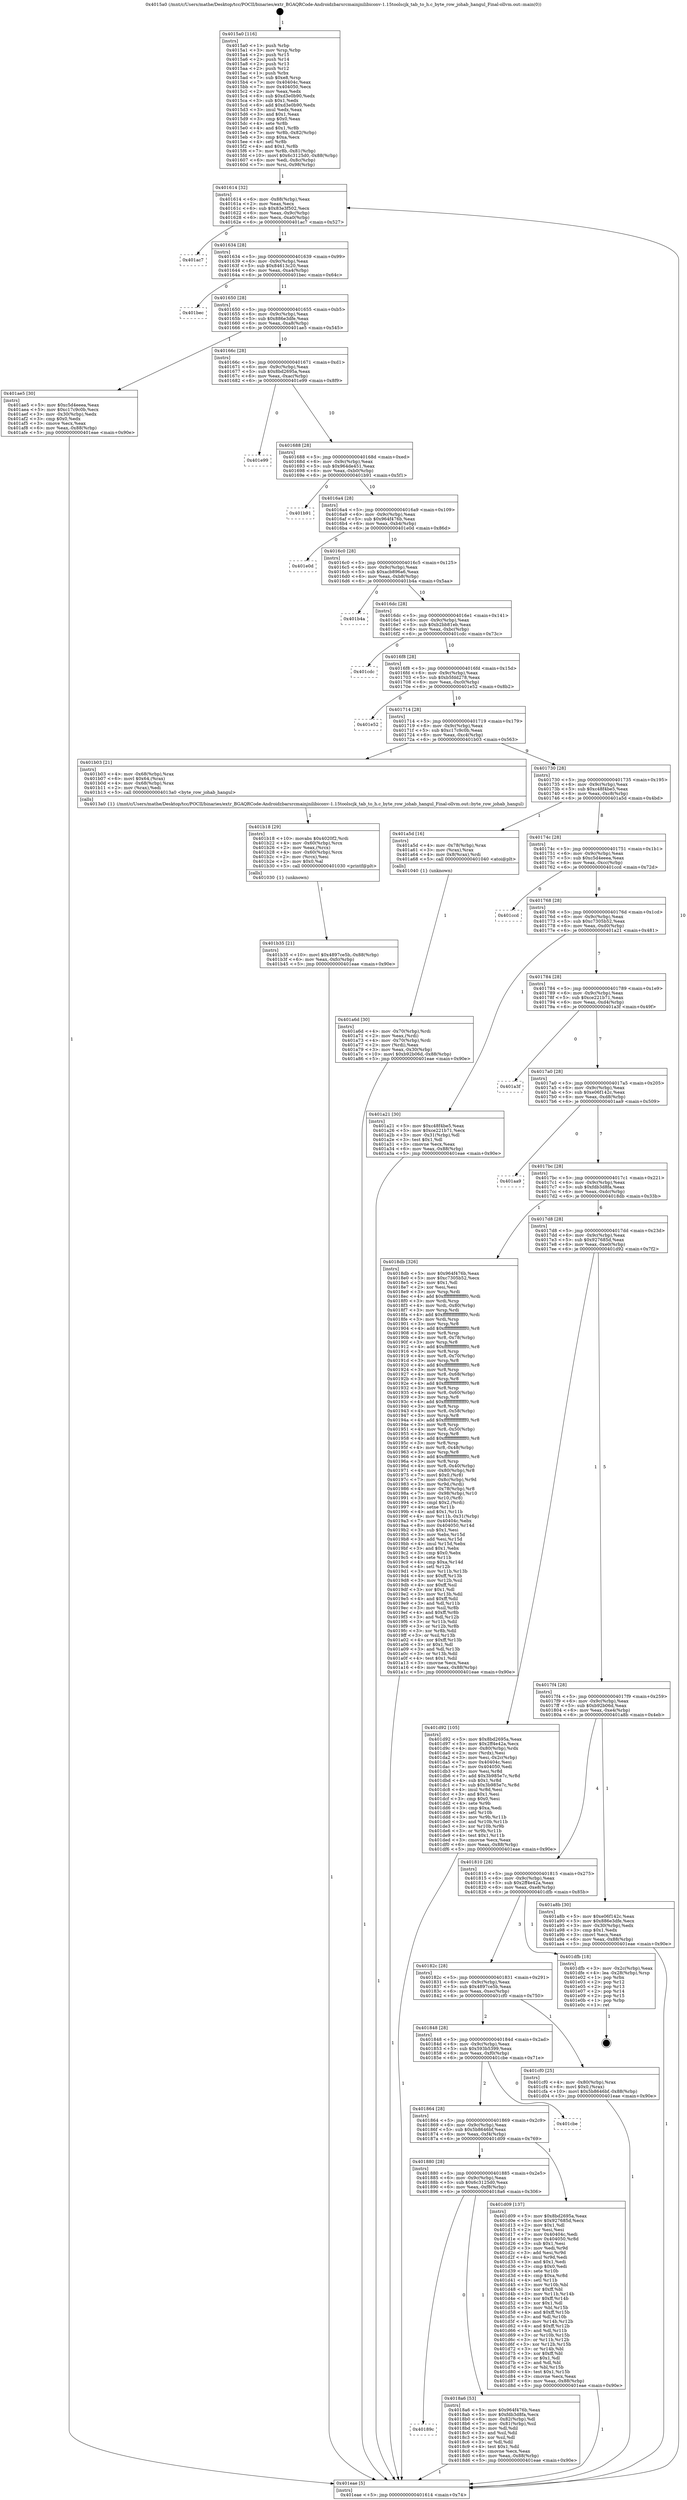 digraph "0x4015a0" {
  label = "0x4015a0 (/mnt/c/Users/mathe/Desktop/tcc/POCII/binaries/extr_BGAQRCode-Androidzbarsrcmainjnilibiconv-1.15toolscjk_tab_to_h.c_byte_row_johab_hangul_Final-ollvm.out::main(0))"
  labelloc = "t"
  node[shape=record]

  Entry [label="",width=0.3,height=0.3,shape=circle,fillcolor=black,style=filled]
  "0x401614" [label="{
     0x401614 [32]\l
     | [instrs]\l
     &nbsp;&nbsp;0x401614 \<+6\>: mov -0x88(%rbp),%eax\l
     &nbsp;&nbsp;0x40161a \<+2\>: mov %eax,%ecx\l
     &nbsp;&nbsp;0x40161c \<+6\>: sub $0x83e3f502,%ecx\l
     &nbsp;&nbsp;0x401622 \<+6\>: mov %eax,-0x9c(%rbp)\l
     &nbsp;&nbsp;0x401628 \<+6\>: mov %ecx,-0xa0(%rbp)\l
     &nbsp;&nbsp;0x40162e \<+6\>: je 0000000000401ac7 \<main+0x527\>\l
  }"]
  "0x401ac7" [label="{
     0x401ac7\l
  }", style=dashed]
  "0x401634" [label="{
     0x401634 [28]\l
     | [instrs]\l
     &nbsp;&nbsp;0x401634 \<+5\>: jmp 0000000000401639 \<main+0x99\>\l
     &nbsp;&nbsp;0x401639 \<+6\>: mov -0x9c(%rbp),%eax\l
     &nbsp;&nbsp;0x40163f \<+5\>: sub $0x84613c20,%eax\l
     &nbsp;&nbsp;0x401644 \<+6\>: mov %eax,-0xa4(%rbp)\l
     &nbsp;&nbsp;0x40164a \<+6\>: je 0000000000401bec \<main+0x64c\>\l
  }"]
  Exit [label="",width=0.3,height=0.3,shape=circle,fillcolor=black,style=filled,peripheries=2]
  "0x401bec" [label="{
     0x401bec\l
  }", style=dashed]
  "0x401650" [label="{
     0x401650 [28]\l
     | [instrs]\l
     &nbsp;&nbsp;0x401650 \<+5\>: jmp 0000000000401655 \<main+0xb5\>\l
     &nbsp;&nbsp;0x401655 \<+6\>: mov -0x9c(%rbp),%eax\l
     &nbsp;&nbsp;0x40165b \<+5\>: sub $0x886e3dfe,%eax\l
     &nbsp;&nbsp;0x401660 \<+6\>: mov %eax,-0xa8(%rbp)\l
     &nbsp;&nbsp;0x401666 \<+6\>: je 0000000000401ae5 \<main+0x545\>\l
  }"]
  "0x401b35" [label="{
     0x401b35 [21]\l
     | [instrs]\l
     &nbsp;&nbsp;0x401b35 \<+10\>: movl $0x4897ce5b,-0x88(%rbp)\l
     &nbsp;&nbsp;0x401b3f \<+6\>: mov %eax,-0xfc(%rbp)\l
     &nbsp;&nbsp;0x401b45 \<+5\>: jmp 0000000000401eae \<main+0x90e\>\l
  }"]
  "0x401ae5" [label="{
     0x401ae5 [30]\l
     | [instrs]\l
     &nbsp;&nbsp;0x401ae5 \<+5\>: mov $0xc5d4eeea,%eax\l
     &nbsp;&nbsp;0x401aea \<+5\>: mov $0xc17c9c0b,%ecx\l
     &nbsp;&nbsp;0x401aef \<+3\>: mov -0x30(%rbp),%edx\l
     &nbsp;&nbsp;0x401af2 \<+3\>: cmp $0x0,%edx\l
     &nbsp;&nbsp;0x401af5 \<+3\>: cmove %ecx,%eax\l
     &nbsp;&nbsp;0x401af8 \<+6\>: mov %eax,-0x88(%rbp)\l
     &nbsp;&nbsp;0x401afe \<+5\>: jmp 0000000000401eae \<main+0x90e\>\l
  }"]
  "0x40166c" [label="{
     0x40166c [28]\l
     | [instrs]\l
     &nbsp;&nbsp;0x40166c \<+5\>: jmp 0000000000401671 \<main+0xd1\>\l
     &nbsp;&nbsp;0x401671 \<+6\>: mov -0x9c(%rbp),%eax\l
     &nbsp;&nbsp;0x401677 \<+5\>: sub $0x8bd2695a,%eax\l
     &nbsp;&nbsp;0x40167c \<+6\>: mov %eax,-0xac(%rbp)\l
     &nbsp;&nbsp;0x401682 \<+6\>: je 0000000000401e99 \<main+0x8f9\>\l
  }"]
  "0x401b18" [label="{
     0x401b18 [29]\l
     | [instrs]\l
     &nbsp;&nbsp;0x401b18 \<+10\>: movabs $0x4020f2,%rdi\l
     &nbsp;&nbsp;0x401b22 \<+4\>: mov -0x60(%rbp),%rcx\l
     &nbsp;&nbsp;0x401b26 \<+2\>: mov %eax,(%rcx)\l
     &nbsp;&nbsp;0x401b28 \<+4\>: mov -0x60(%rbp),%rcx\l
     &nbsp;&nbsp;0x401b2c \<+2\>: mov (%rcx),%esi\l
     &nbsp;&nbsp;0x401b2e \<+2\>: mov $0x0,%al\l
     &nbsp;&nbsp;0x401b30 \<+5\>: call 0000000000401030 \<printf@plt\>\l
     | [calls]\l
     &nbsp;&nbsp;0x401030 \{1\} (unknown)\l
  }"]
  "0x401e99" [label="{
     0x401e99\l
  }", style=dashed]
  "0x401688" [label="{
     0x401688 [28]\l
     | [instrs]\l
     &nbsp;&nbsp;0x401688 \<+5\>: jmp 000000000040168d \<main+0xed\>\l
     &nbsp;&nbsp;0x40168d \<+6\>: mov -0x9c(%rbp),%eax\l
     &nbsp;&nbsp;0x401693 \<+5\>: sub $0x964de451,%eax\l
     &nbsp;&nbsp;0x401698 \<+6\>: mov %eax,-0xb0(%rbp)\l
     &nbsp;&nbsp;0x40169e \<+6\>: je 0000000000401b91 \<main+0x5f1\>\l
  }"]
  "0x401a6d" [label="{
     0x401a6d [30]\l
     | [instrs]\l
     &nbsp;&nbsp;0x401a6d \<+4\>: mov -0x70(%rbp),%rdi\l
     &nbsp;&nbsp;0x401a71 \<+2\>: mov %eax,(%rdi)\l
     &nbsp;&nbsp;0x401a73 \<+4\>: mov -0x70(%rbp),%rdi\l
     &nbsp;&nbsp;0x401a77 \<+2\>: mov (%rdi),%eax\l
     &nbsp;&nbsp;0x401a79 \<+3\>: mov %eax,-0x30(%rbp)\l
     &nbsp;&nbsp;0x401a7c \<+10\>: movl $0xb92b06d,-0x88(%rbp)\l
     &nbsp;&nbsp;0x401a86 \<+5\>: jmp 0000000000401eae \<main+0x90e\>\l
  }"]
  "0x401b91" [label="{
     0x401b91\l
  }", style=dashed]
  "0x4016a4" [label="{
     0x4016a4 [28]\l
     | [instrs]\l
     &nbsp;&nbsp;0x4016a4 \<+5\>: jmp 00000000004016a9 \<main+0x109\>\l
     &nbsp;&nbsp;0x4016a9 \<+6\>: mov -0x9c(%rbp),%eax\l
     &nbsp;&nbsp;0x4016af \<+5\>: sub $0x964f476b,%eax\l
     &nbsp;&nbsp;0x4016b4 \<+6\>: mov %eax,-0xb4(%rbp)\l
     &nbsp;&nbsp;0x4016ba \<+6\>: je 0000000000401e0d \<main+0x86d\>\l
  }"]
  "0x4015a0" [label="{
     0x4015a0 [116]\l
     | [instrs]\l
     &nbsp;&nbsp;0x4015a0 \<+1\>: push %rbp\l
     &nbsp;&nbsp;0x4015a1 \<+3\>: mov %rsp,%rbp\l
     &nbsp;&nbsp;0x4015a4 \<+2\>: push %r15\l
     &nbsp;&nbsp;0x4015a6 \<+2\>: push %r14\l
     &nbsp;&nbsp;0x4015a8 \<+2\>: push %r13\l
     &nbsp;&nbsp;0x4015aa \<+2\>: push %r12\l
     &nbsp;&nbsp;0x4015ac \<+1\>: push %rbx\l
     &nbsp;&nbsp;0x4015ad \<+7\>: sub $0xe8,%rsp\l
     &nbsp;&nbsp;0x4015b4 \<+7\>: mov 0x40404c,%eax\l
     &nbsp;&nbsp;0x4015bb \<+7\>: mov 0x404050,%ecx\l
     &nbsp;&nbsp;0x4015c2 \<+2\>: mov %eax,%edx\l
     &nbsp;&nbsp;0x4015c4 \<+6\>: sub $0xd3e0b90,%edx\l
     &nbsp;&nbsp;0x4015ca \<+3\>: sub $0x1,%edx\l
     &nbsp;&nbsp;0x4015cd \<+6\>: add $0xd3e0b90,%edx\l
     &nbsp;&nbsp;0x4015d3 \<+3\>: imul %edx,%eax\l
     &nbsp;&nbsp;0x4015d6 \<+3\>: and $0x1,%eax\l
     &nbsp;&nbsp;0x4015d9 \<+3\>: cmp $0x0,%eax\l
     &nbsp;&nbsp;0x4015dc \<+4\>: sete %r8b\l
     &nbsp;&nbsp;0x4015e0 \<+4\>: and $0x1,%r8b\l
     &nbsp;&nbsp;0x4015e4 \<+7\>: mov %r8b,-0x82(%rbp)\l
     &nbsp;&nbsp;0x4015eb \<+3\>: cmp $0xa,%ecx\l
     &nbsp;&nbsp;0x4015ee \<+4\>: setl %r8b\l
     &nbsp;&nbsp;0x4015f2 \<+4\>: and $0x1,%r8b\l
     &nbsp;&nbsp;0x4015f6 \<+7\>: mov %r8b,-0x81(%rbp)\l
     &nbsp;&nbsp;0x4015fd \<+10\>: movl $0x6c3125d0,-0x88(%rbp)\l
     &nbsp;&nbsp;0x401607 \<+6\>: mov %edi,-0x8c(%rbp)\l
     &nbsp;&nbsp;0x40160d \<+7\>: mov %rsi,-0x98(%rbp)\l
  }"]
  "0x401e0d" [label="{
     0x401e0d\l
  }", style=dashed]
  "0x4016c0" [label="{
     0x4016c0 [28]\l
     | [instrs]\l
     &nbsp;&nbsp;0x4016c0 \<+5\>: jmp 00000000004016c5 \<main+0x125\>\l
     &nbsp;&nbsp;0x4016c5 \<+6\>: mov -0x9c(%rbp),%eax\l
     &nbsp;&nbsp;0x4016cb \<+5\>: sub $0xacb896a6,%eax\l
     &nbsp;&nbsp;0x4016d0 \<+6\>: mov %eax,-0xb8(%rbp)\l
     &nbsp;&nbsp;0x4016d6 \<+6\>: je 0000000000401b4a \<main+0x5aa\>\l
  }"]
  "0x401eae" [label="{
     0x401eae [5]\l
     | [instrs]\l
     &nbsp;&nbsp;0x401eae \<+5\>: jmp 0000000000401614 \<main+0x74\>\l
  }"]
  "0x401b4a" [label="{
     0x401b4a\l
  }", style=dashed]
  "0x4016dc" [label="{
     0x4016dc [28]\l
     | [instrs]\l
     &nbsp;&nbsp;0x4016dc \<+5\>: jmp 00000000004016e1 \<main+0x141\>\l
     &nbsp;&nbsp;0x4016e1 \<+6\>: mov -0x9c(%rbp),%eax\l
     &nbsp;&nbsp;0x4016e7 \<+5\>: sub $0xb2bb81eb,%eax\l
     &nbsp;&nbsp;0x4016ec \<+6\>: mov %eax,-0xbc(%rbp)\l
     &nbsp;&nbsp;0x4016f2 \<+6\>: je 0000000000401cdc \<main+0x73c\>\l
  }"]
  "0x40189c" [label="{
     0x40189c\l
  }", style=dashed]
  "0x401cdc" [label="{
     0x401cdc\l
  }", style=dashed]
  "0x4016f8" [label="{
     0x4016f8 [28]\l
     | [instrs]\l
     &nbsp;&nbsp;0x4016f8 \<+5\>: jmp 00000000004016fd \<main+0x15d\>\l
     &nbsp;&nbsp;0x4016fd \<+6\>: mov -0x9c(%rbp),%eax\l
     &nbsp;&nbsp;0x401703 \<+5\>: sub $0xb5fdd278,%eax\l
     &nbsp;&nbsp;0x401708 \<+6\>: mov %eax,-0xc0(%rbp)\l
     &nbsp;&nbsp;0x40170e \<+6\>: je 0000000000401e52 \<main+0x8b2\>\l
  }"]
  "0x4018a6" [label="{
     0x4018a6 [53]\l
     | [instrs]\l
     &nbsp;&nbsp;0x4018a6 \<+5\>: mov $0x964f476b,%eax\l
     &nbsp;&nbsp;0x4018ab \<+5\>: mov $0xfdb3d8fa,%ecx\l
     &nbsp;&nbsp;0x4018b0 \<+6\>: mov -0x82(%rbp),%dl\l
     &nbsp;&nbsp;0x4018b6 \<+7\>: mov -0x81(%rbp),%sil\l
     &nbsp;&nbsp;0x4018bd \<+3\>: mov %dl,%dil\l
     &nbsp;&nbsp;0x4018c0 \<+3\>: and %sil,%dil\l
     &nbsp;&nbsp;0x4018c3 \<+3\>: xor %sil,%dl\l
     &nbsp;&nbsp;0x4018c6 \<+3\>: or %dl,%dil\l
     &nbsp;&nbsp;0x4018c9 \<+4\>: test $0x1,%dil\l
     &nbsp;&nbsp;0x4018cd \<+3\>: cmovne %ecx,%eax\l
     &nbsp;&nbsp;0x4018d0 \<+6\>: mov %eax,-0x88(%rbp)\l
     &nbsp;&nbsp;0x4018d6 \<+5\>: jmp 0000000000401eae \<main+0x90e\>\l
  }"]
  "0x401e52" [label="{
     0x401e52\l
  }", style=dashed]
  "0x401714" [label="{
     0x401714 [28]\l
     | [instrs]\l
     &nbsp;&nbsp;0x401714 \<+5\>: jmp 0000000000401719 \<main+0x179\>\l
     &nbsp;&nbsp;0x401719 \<+6\>: mov -0x9c(%rbp),%eax\l
     &nbsp;&nbsp;0x40171f \<+5\>: sub $0xc17c9c0b,%eax\l
     &nbsp;&nbsp;0x401724 \<+6\>: mov %eax,-0xc4(%rbp)\l
     &nbsp;&nbsp;0x40172a \<+6\>: je 0000000000401b03 \<main+0x563\>\l
  }"]
  "0x401880" [label="{
     0x401880 [28]\l
     | [instrs]\l
     &nbsp;&nbsp;0x401880 \<+5\>: jmp 0000000000401885 \<main+0x2e5\>\l
     &nbsp;&nbsp;0x401885 \<+6\>: mov -0x9c(%rbp),%eax\l
     &nbsp;&nbsp;0x40188b \<+5\>: sub $0x6c3125d0,%eax\l
     &nbsp;&nbsp;0x401890 \<+6\>: mov %eax,-0xf8(%rbp)\l
     &nbsp;&nbsp;0x401896 \<+6\>: je 00000000004018a6 \<main+0x306\>\l
  }"]
  "0x401b03" [label="{
     0x401b03 [21]\l
     | [instrs]\l
     &nbsp;&nbsp;0x401b03 \<+4\>: mov -0x68(%rbp),%rax\l
     &nbsp;&nbsp;0x401b07 \<+6\>: movl $0x64,(%rax)\l
     &nbsp;&nbsp;0x401b0d \<+4\>: mov -0x68(%rbp),%rax\l
     &nbsp;&nbsp;0x401b11 \<+2\>: mov (%rax),%edi\l
     &nbsp;&nbsp;0x401b13 \<+5\>: call 00000000004013a0 \<byte_row_johab_hangul\>\l
     | [calls]\l
     &nbsp;&nbsp;0x4013a0 \{1\} (/mnt/c/Users/mathe/Desktop/tcc/POCII/binaries/extr_BGAQRCode-Androidzbarsrcmainjnilibiconv-1.15toolscjk_tab_to_h.c_byte_row_johab_hangul_Final-ollvm.out::byte_row_johab_hangul)\l
  }"]
  "0x401730" [label="{
     0x401730 [28]\l
     | [instrs]\l
     &nbsp;&nbsp;0x401730 \<+5\>: jmp 0000000000401735 \<main+0x195\>\l
     &nbsp;&nbsp;0x401735 \<+6\>: mov -0x9c(%rbp),%eax\l
     &nbsp;&nbsp;0x40173b \<+5\>: sub $0xc48f4be5,%eax\l
     &nbsp;&nbsp;0x401740 \<+6\>: mov %eax,-0xc8(%rbp)\l
     &nbsp;&nbsp;0x401746 \<+6\>: je 0000000000401a5d \<main+0x4bd\>\l
  }"]
  "0x401d09" [label="{
     0x401d09 [137]\l
     | [instrs]\l
     &nbsp;&nbsp;0x401d09 \<+5\>: mov $0x8bd2695a,%eax\l
     &nbsp;&nbsp;0x401d0e \<+5\>: mov $0x927685d,%ecx\l
     &nbsp;&nbsp;0x401d13 \<+2\>: mov $0x1,%dl\l
     &nbsp;&nbsp;0x401d15 \<+2\>: xor %esi,%esi\l
     &nbsp;&nbsp;0x401d17 \<+7\>: mov 0x40404c,%edi\l
     &nbsp;&nbsp;0x401d1e \<+8\>: mov 0x404050,%r8d\l
     &nbsp;&nbsp;0x401d26 \<+3\>: sub $0x1,%esi\l
     &nbsp;&nbsp;0x401d29 \<+3\>: mov %edi,%r9d\l
     &nbsp;&nbsp;0x401d2c \<+3\>: add %esi,%r9d\l
     &nbsp;&nbsp;0x401d2f \<+4\>: imul %r9d,%edi\l
     &nbsp;&nbsp;0x401d33 \<+3\>: and $0x1,%edi\l
     &nbsp;&nbsp;0x401d36 \<+3\>: cmp $0x0,%edi\l
     &nbsp;&nbsp;0x401d39 \<+4\>: sete %r10b\l
     &nbsp;&nbsp;0x401d3d \<+4\>: cmp $0xa,%r8d\l
     &nbsp;&nbsp;0x401d41 \<+4\>: setl %r11b\l
     &nbsp;&nbsp;0x401d45 \<+3\>: mov %r10b,%bl\l
     &nbsp;&nbsp;0x401d48 \<+3\>: xor $0xff,%bl\l
     &nbsp;&nbsp;0x401d4b \<+3\>: mov %r11b,%r14b\l
     &nbsp;&nbsp;0x401d4e \<+4\>: xor $0xff,%r14b\l
     &nbsp;&nbsp;0x401d52 \<+3\>: xor $0x1,%dl\l
     &nbsp;&nbsp;0x401d55 \<+3\>: mov %bl,%r15b\l
     &nbsp;&nbsp;0x401d58 \<+4\>: and $0xff,%r15b\l
     &nbsp;&nbsp;0x401d5c \<+3\>: and %dl,%r10b\l
     &nbsp;&nbsp;0x401d5f \<+3\>: mov %r14b,%r12b\l
     &nbsp;&nbsp;0x401d62 \<+4\>: and $0xff,%r12b\l
     &nbsp;&nbsp;0x401d66 \<+3\>: and %dl,%r11b\l
     &nbsp;&nbsp;0x401d69 \<+3\>: or %r10b,%r15b\l
     &nbsp;&nbsp;0x401d6c \<+3\>: or %r11b,%r12b\l
     &nbsp;&nbsp;0x401d6f \<+3\>: xor %r12b,%r15b\l
     &nbsp;&nbsp;0x401d72 \<+3\>: or %r14b,%bl\l
     &nbsp;&nbsp;0x401d75 \<+3\>: xor $0xff,%bl\l
     &nbsp;&nbsp;0x401d78 \<+3\>: or $0x1,%dl\l
     &nbsp;&nbsp;0x401d7b \<+2\>: and %dl,%bl\l
     &nbsp;&nbsp;0x401d7d \<+3\>: or %bl,%r15b\l
     &nbsp;&nbsp;0x401d80 \<+4\>: test $0x1,%r15b\l
     &nbsp;&nbsp;0x401d84 \<+3\>: cmovne %ecx,%eax\l
     &nbsp;&nbsp;0x401d87 \<+6\>: mov %eax,-0x88(%rbp)\l
     &nbsp;&nbsp;0x401d8d \<+5\>: jmp 0000000000401eae \<main+0x90e\>\l
  }"]
  "0x401a5d" [label="{
     0x401a5d [16]\l
     | [instrs]\l
     &nbsp;&nbsp;0x401a5d \<+4\>: mov -0x78(%rbp),%rax\l
     &nbsp;&nbsp;0x401a61 \<+3\>: mov (%rax),%rax\l
     &nbsp;&nbsp;0x401a64 \<+4\>: mov 0x8(%rax),%rdi\l
     &nbsp;&nbsp;0x401a68 \<+5\>: call 0000000000401040 \<atoi@plt\>\l
     | [calls]\l
     &nbsp;&nbsp;0x401040 \{1\} (unknown)\l
  }"]
  "0x40174c" [label="{
     0x40174c [28]\l
     | [instrs]\l
     &nbsp;&nbsp;0x40174c \<+5\>: jmp 0000000000401751 \<main+0x1b1\>\l
     &nbsp;&nbsp;0x401751 \<+6\>: mov -0x9c(%rbp),%eax\l
     &nbsp;&nbsp;0x401757 \<+5\>: sub $0xc5d4eeea,%eax\l
     &nbsp;&nbsp;0x40175c \<+6\>: mov %eax,-0xcc(%rbp)\l
     &nbsp;&nbsp;0x401762 \<+6\>: je 0000000000401ccd \<main+0x72d\>\l
  }"]
  "0x401864" [label="{
     0x401864 [28]\l
     | [instrs]\l
     &nbsp;&nbsp;0x401864 \<+5\>: jmp 0000000000401869 \<main+0x2c9\>\l
     &nbsp;&nbsp;0x401869 \<+6\>: mov -0x9c(%rbp),%eax\l
     &nbsp;&nbsp;0x40186f \<+5\>: sub $0x5b8646bf,%eax\l
     &nbsp;&nbsp;0x401874 \<+6\>: mov %eax,-0xf4(%rbp)\l
     &nbsp;&nbsp;0x40187a \<+6\>: je 0000000000401d09 \<main+0x769\>\l
  }"]
  "0x401ccd" [label="{
     0x401ccd\l
  }", style=dashed]
  "0x401768" [label="{
     0x401768 [28]\l
     | [instrs]\l
     &nbsp;&nbsp;0x401768 \<+5\>: jmp 000000000040176d \<main+0x1cd\>\l
     &nbsp;&nbsp;0x40176d \<+6\>: mov -0x9c(%rbp),%eax\l
     &nbsp;&nbsp;0x401773 \<+5\>: sub $0xc7305b52,%eax\l
     &nbsp;&nbsp;0x401778 \<+6\>: mov %eax,-0xd0(%rbp)\l
     &nbsp;&nbsp;0x40177e \<+6\>: je 0000000000401a21 \<main+0x481\>\l
  }"]
  "0x401cbe" [label="{
     0x401cbe\l
  }", style=dashed]
  "0x401a21" [label="{
     0x401a21 [30]\l
     | [instrs]\l
     &nbsp;&nbsp;0x401a21 \<+5\>: mov $0xc48f4be5,%eax\l
     &nbsp;&nbsp;0x401a26 \<+5\>: mov $0xce221b71,%ecx\l
     &nbsp;&nbsp;0x401a2b \<+3\>: mov -0x31(%rbp),%dl\l
     &nbsp;&nbsp;0x401a2e \<+3\>: test $0x1,%dl\l
     &nbsp;&nbsp;0x401a31 \<+3\>: cmovne %ecx,%eax\l
     &nbsp;&nbsp;0x401a34 \<+6\>: mov %eax,-0x88(%rbp)\l
     &nbsp;&nbsp;0x401a3a \<+5\>: jmp 0000000000401eae \<main+0x90e\>\l
  }"]
  "0x401784" [label="{
     0x401784 [28]\l
     | [instrs]\l
     &nbsp;&nbsp;0x401784 \<+5\>: jmp 0000000000401789 \<main+0x1e9\>\l
     &nbsp;&nbsp;0x401789 \<+6\>: mov -0x9c(%rbp),%eax\l
     &nbsp;&nbsp;0x40178f \<+5\>: sub $0xce221b71,%eax\l
     &nbsp;&nbsp;0x401794 \<+6\>: mov %eax,-0xd4(%rbp)\l
     &nbsp;&nbsp;0x40179a \<+6\>: je 0000000000401a3f \<main+0x49f\>\l
  }"]
  "0x401848" [label="{
     0x401848 [28]\l
     | [instrs]\l
     &nbsp;&nbsp;0x401848 \<+5\>: jmp 000000000040184d \<main+0x2ad\>\l
     &nbsp;&nbsp;0x40184d \<+6\>: mov -0x9c(%rbp),%eax\l
     &nbsp;&nbsp;0x401853 \<+5\>: sub $0x593b5399,%eax\l
     &nbsp;&nbsp;0x401858 \<+6\>: mov %eax,-0xf0(%rbp)\l
     &nbsp;&nbsp;0x40185e \<+6\>: je 0000000000401cbe \<main+0x71e\>\l
  }"]
  "0x401a3f" [label="{
     0x401a3f\l
  }", style=dashed]
  "0x4017a0" [label="{
     0x4017a0 [28]\l
     | [instrs]\l
     &nbsp;&nbsp;0x4017a0 \<+5\>: jmp 00000000004017a5 \<main+0x205\>\l
     &nbsp;&nbsp;0x4017a5 \<+6\>: mov -0x9c(%rbp),%eax\l
     &nbsp;&nbsp;0x4017ab \<+5\>: sub $0xe06f142c,%eax\l
     &nbsp;&nbsp;0x4017b0 \<+6\>: mov %eax,-0xd8(%rbp)\l
     &nbsp;&nbsp;0x4017b6 \<+6\>: je 0000000000401aa9 \<main+0x509\>\l
  }"]
  "0x401cf0" [label="{
     0x401cf0 [25]\l
     | [instrs]\l
     &nbsp;&nbsp;0x401cf0 \<+4\>: mov -0x80(%rbp),%rax\l
     &nbsp;&nbsp;0x401cf4 \<+6\>: movl $0x0,(%rax)\l
     &nbsp;&nbsp;0x401cfa \<+10\>: movl $0x5b8646bf,-0x88(%rbp)\l
     &nbsp;&nbsp;0x401d04 \<+5\>: jmp 0000000000401eae \<main+0x90e\>\l
  }"]
  "0x401aa9" [label="{
     0x401aa9\l
  }", style=dashed]
  "0x4017bc" [label="{
     0x4017bc [28]\l
     | [instrs]\l
     &nbsp;&nbsp;0x4017bc \<+5\>: jmp 00000000004017c1 \<main+0x221\>\l
     &nbsp;&nbsp;0x4017c1 \<+6\>: mov -0x9c(%rbp),%eax\l
     &nbsp;&nbsp;0x4017c7 \<+5\>: sub $0xfdb3d8fa,%eax\l
     &nbsp;&nbsp;0x4017cc \<+6\>: mov %eax,-0xdc(%rbp)\l
     &nbsp;&nbsp;0x4017d2 \<+6\>: je 00000000004018db \<main+0x33b\>\l
  }"]
  "0x40182c" [label="{
     0x40182c [28]\l
     | [instrs]\l
     &nbsp;&nbsp;0x40182c \<+5\>: jmp 0000000000401831 \<main+0x291\>\l
     &nbsp;&nbsp;0x401831 \<+6\>: mov -0x9c(%rbp),%eax\l
     &nbsp;&nbsp;0x401837 \<+5\>: sub $0x4897ce5b,%eax\l
     &nbsp;&nbsp;0x40183c \<+6\>: mov %eax,-0xec(%rbp)\l
     &nbsp;&nbsp;0x401842 \<+6\>: je 0000000000401cf0 \<main+0x750\>\l
  }"]
  "0x4018db" [label="{
     0x4018db [326]\l
     | [instrs]\l
     &nbsp;&nbsp;0x4018db \<+5\>: mov $0x964f476b,%eax\l
     &nbsp;&nbsp;0x4018e0 \<+5\>: mov $0xc7305b52,%ecx\l
     &nbsp;&nbsp;0x4018e5 \<+2\>: mov $0x1,%dl\l
     &nbsp;&nbsp;0x4018e7 \<+2\>: xor %esi,%esi\l
     &nbsp;&nbsp;0x4018e9 \<+3\>: mov %rsp,%rdi\l
     &nbsp;&nbsp;0x4018ec \<+4\>: add $0xfffffffffffffff0,%rdi\l
     &nbsp;&nbsp;0x4018f0 \<+3\>: mov %rdi,%rsp\l
     &nbsp;&nbsp;0x4018f3 \<+4\>: mov %rdi,-0x80(%rbp)\l
     &nbsp;&nbsp;0x4018f7 \<+3\>: mov %rsp,%rdi\l
     &nbsp;&nbsp;0x4018fa \<+4\>: add $0xfffffffffffffff0,%rdi\l
     &nbsp;&nbsp;0x4018fe \<+3\>: mov %rdi,%rsp\l
     &nbsp;&nbsp;0x401901 \<+3\>: mov %rsp,%r8\l
     &nbsp;&nbsp;0x401904 \<+4\>: add $0xfffffffffffffff0,%r8\l
     &nbsp;&nbsp;0x401908 \<+3\>: mov %r8,%rsp\l
     &nbsp;&nbsp;0x40190b \<+4\>: mov %r8,-0x78(%rbp)\l
     &nbsp;&nbsp;0x40190f \<+3\>: mov %rsp,%r8\l
     &nbsp;&nbsp;0x401912 \<+4\>: add $0xfffffffffffffff0,%r8\l
     &nbsp;&nbsp;0x401916 \<+3\>: mov %r8,%rsp\l
     &nbsp;&nbsp;0x401919 \<+4\>: mov %r8,-0x70(%rbp)\l
     &nbsp;&nbsp;0x40191d \<+3\>: mov %rsp,%r8\l
     &nbsp;&nbsp;0x401920 \<+4\>: add $0xfffffffffffffff0,%r8\l
     &nbsp;&nbsp;0x401924 \<+3\>: mov %r8,%rsp\l
     &nbsp;&nbsp;0x401927 \<+4\>: mov %r8,-0x68(%rbp)\l
     &nbsp;&nbsp;0x40192b \<+3\>: mov %rsp,%r8\l
     &nbsp;&nbsp;0x40192e \<+4\>: add $0xfffffffffffffff0,%r8\l
     &nbsp;&nbsp;0x401932 \<+3\>: mov %r8,%rsp\l
     &nbsp;&nbsp;0x401935 \<+4\>: mov %r8,-0x60(%rbp)\l
     &nbsp;&nbsp;0x401939 \<+3\>: mov %rsp,%r8\l
     &nbsp;&nbsp;0x40193c \<+4\>: add $0xfffffffffffffff0,%r8\l
     &nbsp;&nbsp;0x401940 \<+3\>: mov %r8,%rsp\l
     &nbsp;&nbsp;0x401943 \<+4\>: mov %r8,-0x58(%rbp)\l
     &nbsp;&nbsp;0x401947 \<+3\>: mov %rsp,%r8\l
     &nbsp;&nbsp;0x40194a \<+4\>: add $0xfffffffffffffff0,%r8\l
     &nbsp;&nbsp;0x40194e \<+3\>: mov %r8,%rsp\l
     &nbsp;&nbsp;0x401951 \<+4\>: mov %r8,-0x50(%rbp)\l
     &nbsp;&nbsp;0x401955 \<+3\>: mov %rsp,%r8\l
     &nbsp;&nbsp;0x401958 \<+4\>: add $0xfffffffffffffff0,%r8\l
     &nbsp;&nbsp;0x40195c \<+3\>: mov %r8,%rsp\l
     &nbsp;&nbsp;0x40195f \<+4\>: mov %r8,-0x48(%rbp)\l
     &nbsp;&nbsp;0x401963 \<+3\>: mov %rsp,%r8\l
     &nbsp;&nbsp;0x401966 \<+4\>: add $0xfffffffffffffff0,%r8\l
     &nbsp;&nbsp;0x40196a \<+3\>: mov %r8,%rsp\l
     &nbsp;&nbsp;0x40196d \<+4\>: mov %r8,-0x40(%rbp)\l
     &nbsp;&nbsp;0x401971 \<+4\>: mov -0x80(%rbp),%r8\l
     &nbsp;&nbsp;0x401975 \<+7\>: movl $0x0,(%r8)\l
     &nbsp;&nbsp;0x40197c \<+7\>: mov -0x8c(%rbp),%r9d\l
     &nbsp;&nbsp;0x401983 \<+3\>: mov %r9d,(%rdi)\l
     &nbsp;&nbsp;0x401986 \<+4\>: mov -0x78(%rbp),%r8\l
     &nbsp;&nbsp;0x40198a \<+7\>: mov -0x98(%rbp),%r10\l
     &nbsp;&nbsp;0x401991 \<+3\>: mov %r10,(%r8)\l
     &nbsp;&nbsp;0x401994 \<+3\>: cmpl $0x2,(%rdi)\l
     &nbsp;&nbsp;0x401997 \<+4\>: setne %r11b\l
     &nbsp;&nbsp;0x40199b \<+4\>: and $0x1,%r11b\l
     &nbsp;&nbsp;0x40199f \<+4\>: mov %r11b,-0x31(%rbp)\l
     &nbsp;&nbsp;0x4019a3 \<+7\>: mov 0x40404c,%ebx\l
     &nbsp;&nbsp;0x4019aa \<+8\>: mov 0x404050,%r14d\l
     &nbsp;&nbsp;0x4019b2 \<+3\>: sub $0x1,%esi\l
     &nbsp;&nbsp;0x4019b5 \<+3\>: mov %ebx,%r15d\l
     &nbsp;&nbsp;0x4019b8 \<+3\>: add %esi,%r15d\l
     &nbsp;&nbsp;0x4019bb \<+4\>: imul %r15d,%ebx\l
     &nbsp;&nbsp;0x4019bf \<+3\>: and $0x1,%ebx\l
     &nbsp;&nbsp;0x4019c2 \<+3\>: cmp $0x0,%ebx\l
     &nbsp;&nbsp;0x4019c5 \<+4\>: sete %r11b\l
     &nbsp;&nbsp;0x4019c9 \<+4\>: cmp $0xa,%r14d\l
     &nbsp;&nbsp;0x4019cd \<+4\>: setl %r12b\l
     &nbsp;&nbsp;0x4019d1 \<+3\>: mov %r11b,%r13b\l
     &nbsp;&nbsp;0x4019d4 \<+4\>: xor $0xff,%r13b\l
     &nbsp;&nbsp;0x4019d8 \<+3\>: mov %r12b,%sil\l
     &nbsp;&nbsp;0x4019db \<+4\>: xor $0xff,%sil\l
     &nbsp;&nbsp;0x4019df \<+3\>: xor $0x1,%dl\l
     &nbsp;&nbsp;0x4019e2 \<+3\>: mov %r13b,%dil\l
     &nbsp;&nbsp;0x4019e5 \<+4\>: and $0xff,%dil\l
     &nbsp;&nbsp;0x4019e9 \<+3\>: and %dl,%r11b\l
     &nbsp;&nbsp;0x4019ec \<+3\>: mov %sil,%r8b\l
     &nbsp;&nbsp;0x4019ef \<+4\>: and $0xff,%r8b\l
     &nbsp;&nbsp;0x4019f3 \<+3\>: and %dl,%r12b\l
     &nbsp;&nbsp;0x4019f6 \<+3\>: or %r11b,%dil\l
     &nbsp;&nbsp;0x4019f9 \<+3\>: or %r12b,%r8b\l
     &nbsp;&nbsp;0x4019fc \<+3\>: xor %r8b,%dil\l
     &nbsp;&nbsp;0x4019ff \<+3\>: or %sil,%r13b\l
     &nbsp;&nbsp;0x401a02 \<+4\>: xor $0xff,%r13b\l
     &nbsp;&nbsp;0x401a06 \<+3\>: or $0x1,%dl\l
     &nbsp;&nbsp;0x401a09 \<+3\>: and %dl,%r13b\l
     &nbsp;&nbsp;0x401a0c \<+3\>: or %r13b,%dil\l
     &nbsp;&nbsp;0x401a0f \<+4\>: test $0x1,%dil\l
     &nbsp;&nbsp;0x401a13 \<+3\>: cmovne %ecx,%eax\l
     &nbsp;&nbsp;0x401a16 \<+6\>: mov %eax,-0x88(%rbp)\l
     &nbsp;&nbsp;0x401a1c \<+5\>: jmp 0000000000401eae \<main+0x90e\>\l
  }"]
  "0x4017d8" [label="{
     0x4017d8 [28]\l
     | [instrs]\l
     &nbsp;&nbsp;0x4017d8 \<+5\>: jmp 00000000004017dd \<main+0x23d\>\l
     &nbsp;&nbsp;0x4017dd \<+6\>: mov -0x9c(%rbp),%eax\l
     &nbsp;&nbsp;0x4017e3 \<+5\>: sub $0x927685d,%eax\l
     &nbsp;&nbsp;0x4017e8 \<+6\>: mov %eax,-0xe0(%rbp)\l
     &nbsp;&nbsp;0x4017ee \<+6\>: je 0000000000401d92 \<main+0x7f2\>\l
  }"]
  "0x401dfb" [label="{
     0x401dfb [18]\l
     | [instrs]\l
     &nbsp;&nbsp;0x401dfb \<+3\>: mov -0x2c(%rbp),%eax\l
     &nbsp;&nbsp;0x401dfe \<+4\>: lea -0x28(%rbp),%rsp\l
     &nbsp;&nbsp;0x401e02 \<+1\>: pop %rbx\l
     &nbsp;&nbsp;0x401e03 \<+2\>: pop %r12\l
     &nbsp;&nbsp;0x401e05 \<+2\>: pop %r13\l
     &nbsp;&nbsp;0x401e07 \<+2\>: pop %r14\l
     &nbsp;&nbsp;0x401e09 \<+2\>: pop %r15\l
     &nbsp;&nbsp;0x401e0b \<+1\>: pop %rbp\l
     &nbsp;&nbsp;0x401e0c \<+1\>: ret\l
  }"]
  "0x401d92" [label="{
     0x401d92 [105]\l
     | [instrs]\l
     &nbsp;&nbsp;0x401d92 \<+5\>: mov $0x8bd2695a,%eax\l
     &nbsp;&nbsp;0x401d97 \<+5\>: mov $0x2ff4e42a,%ecx\l
     &nbsp;&nbsp;0x401d9c \<+4\>: mov -0x80(%rbp),%rdx\l
     &nbsp;&nbsp;0x401da0 \<+2\>: mov (%rdx),%esi\l
     &nbsp;&nbsp;0x401da2 \<+3\>: mov %esi,-0x2c(%rbp)\l
     &nbsp;&nbsp;0x401da5 \<+7\>: mov 0x40404c,%esi\l
     &nbsp;&nbsp;0x401dac \<+7\>: mov 0x404050,%edi\l
     &nbsp;&nbsp;0x401db3 \<+3\>: mov %esi,%r8d\l
     &nbsp;&nbsp;0x401db6 \<+7\>: add $0x3b985e7c,%r8d\l
     &nbsp;&nbsp;0x401dbd \<+4\>: sub $0x1,%r8d\l
     &nbsp;&nbsp;0x401dc1 \<+7\>: sub $0x3b985e7c,%r8d\l
     &nbsp;&nbsp;0x401dc8 \<+4\>: imul %r8d,%esi\l
     &nbsp;&nbsp;0x401dcc \<+3\>: and $0x1,%esi\l
     &nbsp;&nbsp;0x401dcf \<+3\>: cmp $0x0,%esi\l
     &nbsp;&nbsp;0x401dd2 \<+4\>: sete %r9b\l
     &nbsp;&nbsp;0x401dd6 \<+3\>: cmp $0xa,%edi\l
     &nbsp;&nbsp;0x401dd9 \<+4\>: setl %r10b\l
     &nbsp;&nbsp;0x401ddd \<+3\>: mov %r9b,%r11b\l
     &nbsp;&nbsp;0x401de0 \<+3\>: and %r10b,%r11b\l
     &nbsp;&nbsp;0x401de3 \<+3\>: xor %r10b,%r9b\l
     &nbsp;&nbsp;0x401de6 \<+3\>: or %r9b,%r11b\l
     &nbsp;&nbsp;0x401de9 \<+4\>: test $0x1,%r11b\l
     &nbsp;&nbsp;0x401ded \<+3\>: cmovne %ecx,%eax\l
     &nbsp;&nbsp;0x401df0 \<+6\>: mov %eax,-0x88(%rbp)\l
     &nbsp;&nbsp;0x401df6 \<+5\>: jmp 0000000000401eae \<main+0x90e\>\l
  }"]
  "0x4017f4" [label="{
     0x4017f4 [28]\l
     | [instrs]\l
     &nbsp;&nbsp;0x4017f4 \<+5\>: jmp 00000000004017f9 \<main+0x259\>\l
     &nbsp;&nbsp;0x4017f9 \<+6\>: mov -0x9c(%rbp),%eax\l
     &nbsp;&nbsp;0x4017ff \<+5\>: sub $0xb92b06d,%eax\l
     &nbsp;&nbsp;0x401804 \<+6\>: mov %eax,-0xe4(%rbp)\l
     &nbsp;&nbsp;0x40180a \<+6\>: je 0000000000401a8b \<main+0x4eb\>\l
  }"]
  "0x401810" [label="{
     0x401810 [28]\l
     | [instrs]\l
     &nbsp;&nbsp;0x401810 \<+5\>: jmp 0000000000401815 \<main+0x275\>\l
     &nbsp;&nbsp;0x401815 \<+6\>: mov -0x9c(%rbp),%eax\l
     &nbsp;&nbsp;0x40181b \<+5\>: sub $0x2ff4e42a,%eax\l
     &nbsp;&nbsp;0x401820 \<+6\>: mov %eax,-0xe8(%rbp)\l
     &nbsp;&nbsp;0x401826 \<+6\>: je 0000000000401dfb \<main+0x85b\>\l
  }"]
  "0x401a8b" [label="{
     0x401a8b [30]\l
     | [instrs]\l
     &nbsp;&nbsp;0x401a8b \<+5\>: mov $0xe06f142c,%eax\l
     &nbsp;&nbsp;0x401a90 \<+5\>: mov $0x886e3dfe,%ecx\l
     &nbsp;&nbsp;0x401a95 \<+3\>: mov -0x30(%rbp),%edx\l
     &nbsp;&nbsp;0x401a98 \<+3\>: cmp $0x1,%edx\l
     &nbsp;&nbsp;0x401a9b \<+3\>: cmovl %ecx,%eax\l
     &nbsp;&nbsp;0x401a9e \<+6\>: mov %eax,-0x88(%rbp)\l
     &nbsp;&nbsp;0x401aa4 \<+5\>: jmp 0000000000401eae \<main+0x90e\>\l
  }"]
  Entry -> "0x4015a0" [label=" 1"]
  "0x401614" -> "0x401ac7" [label=" 0"]
  "0x401614" -> "0x401634" [label=" 11"]
  "0x401dfb" -> Exit [label=" 1"]
  "0x401634" -> "0x401bec" [label=" 0"]
  "0x401634" -> "0x401650" [label=" 11"]
  "0x401d92" -> "0x401eae" [label=" 1"]
  "0x401650" -> "0x401ae5" [label=" 1"]
  "0x401650" -> "0x40166c" [label=" 10"]
  "0x401d09" -> "0x401eae" [label=" 1"]
  "0x40166c" -> "0x401e99" [label=" 0"]
  "0x40166c" -> "0x401688" [label=" 10"]
  "0x401cf0" -> "0x401eae" [label=" 1"]
  "0x401688" -> "0x401b91" [label=" 0"]
  "0x401688" -> "0x4016a4" [label=" 10"]
  "0x401b35" -> "0x401eae" [label=" 1"]
  "0x4016a4" -> "0x401e0d" [label=" 0"]
  "0x4016a4" -> "0x4016c0" [label=" 10"]
  "0x401b03" -> "0x401b18" [label=" 1"]
  "0x4016c0" -> "0x401b4a" [label=" 0"]
  "0x4016c0" -> "0x4016dc" [label=" 10"]
  "0x401ae5" -> "0x401eae" [label=" 1"]
  "0x4016dc" -> "0x401cdc" [label=" 0"]
  "0x4016dc" -> "0x4016f8" [label=" 10"]
  "0x401a8b" -> "0x401eae" [label=" 1"]
  "0x4016f8" -> "0x401e52" [label=" 0"]
  "0x4016f8" -> "0x401714" [label=" 10"]
  "0x401a6d" -> "0x401eae" [label=" 1"]
  "0x401714" -> "0x401b03" [label=" 1"]
  "0x401714" -> "0x401730" [label=" 9"]
  "0x401a21" -> "0x401eae" [label=" 1"]
  "0x401730" -> "0x401a5d" [label=" 1"]
  "0x401730" -> "0x40174c" [label=" 8"]
  "0x4018db" -> "0x401eae" [label=" 1"]
  "0x40174c" -> "0x401ccd" [label=" 0"]
  "0x40174c" -> "0x401768" [label=" 8"]
  "0x401eae" -> "0x401614" [label=" 10"]
  "0x401768" -> "0x401a21" [label=" 1"]
  "0x401768" -> "0x401784" [label=" 7"]
  "0x4015a0" -> "0x401614" [label=" 1"]
  "0x401784" -> "0x401a3f" [label=" 0"]
  "0x401784" -> "0x4017a0" [label=" 7"]
  "0x401880" -> "0x40189c" [label=" 0"]
  "0x4017a0" -> "0x401aa9" [label=" 0"]
  "0x4017a0" -> "0x4017bc" [label=" 7"]
  "0x401880" -> "0x4018a6" [label=" 1"]
  "0x4017bc" -> "0x4018db" [label=" 1"]
  "0x4017bc" -> "0x4017d8" [label=" 6"]
  "0x401864" -> "0x401880" [label=" 1"]
  "0x4017d8" -> "0x401d92" [label=" 1"]
  "0x4017d8" -> "0x4017f4" [label=" 5"]
  "0x401864" -> "0x401d09" [label=" 1"]
  "0x4017f4" -> "0x401a8b" [label=" 1"]
  "0x4017f4" -> "0x401810" [label=" 4"]
  "0x401b18" -> "0x401b35" [label=" 1"]
  "0x401810" -> "0x401dfb" [label=" 1"]
  "0x401810" -> "0x40182c" [label=" 3"]
  "0x401a5d" -> "0x401a6d" [label=" 1"]
  "0x40182c" -> "0x401cf0" [label=" 1"]
  "0x40182c" -> "0x401848" [label=" 2"]
  "0x4018a6" -> "0x401eae" [label=" 1"]
  "0x401848" -> "0x401cbe" [label=" 0"]
  "0x401848" -> "0x401864" [label=" 2"]
}
